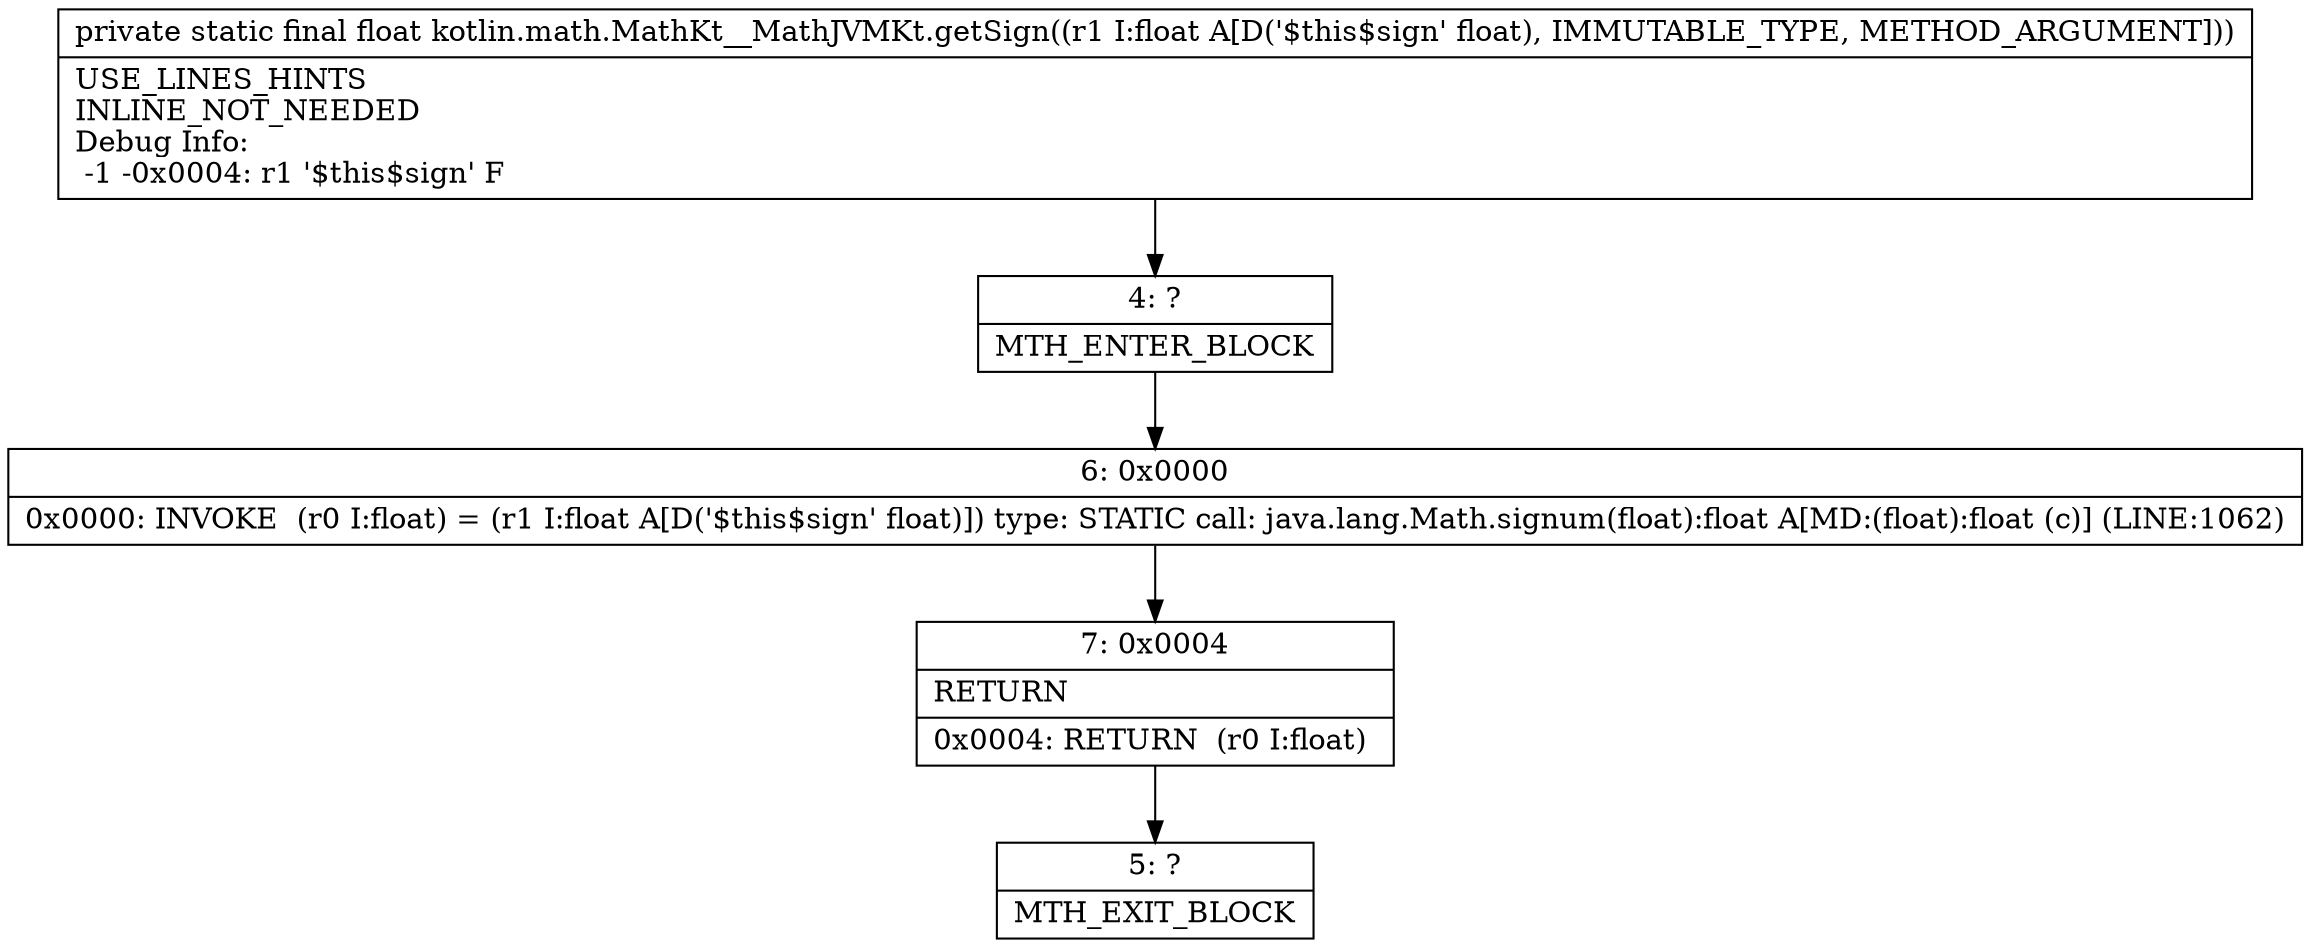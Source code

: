 digraph "CFG forkotlin.math.MathKt__MathJVMKt.getSign(F)F" {
Node_4 [shape=record,label="{4\:\ ?|MTH_ENTER_BLOCK\l}"];
Node_6 [shape=record,label="{6\:\ 0x0000|0x0000: INVOKE  (r0 I:float) = (r1 I:float A[D('$this$sign' float)]) type: STATIC call: java.lang.Math.signum(float):float A[MD:(float):float (c)] (LINE:1062)\l}"];
Node_7 [shape=record,label="{7\:\ 0x0004|RETURN\l|0x0004: RETURN  (r0 I:float) \l}"];
Node_5 [shape=record,label="{5\:\ ?|MTH_EXIT_BLOCK\l}"];
MethodNode[shape=record,label="{private static final float kotlin.math.MathKt__MathJVMKt.getSign((r1 I:float A[D('$this$sign' float), IMMUTABLE_TYPE, METHOD_ARGUMENT]))  | USE_LINES_HINTS\lINLINE_NOT_NEEDED\lDebug Info:\l  \-1 \-0x0004: r1 '$this$sign' F\l}"];
MethodNode -> Node_4;Node_4 -> Node_6;
Node_6 -> Node_7;
Node_7 -> Node_5;
}

